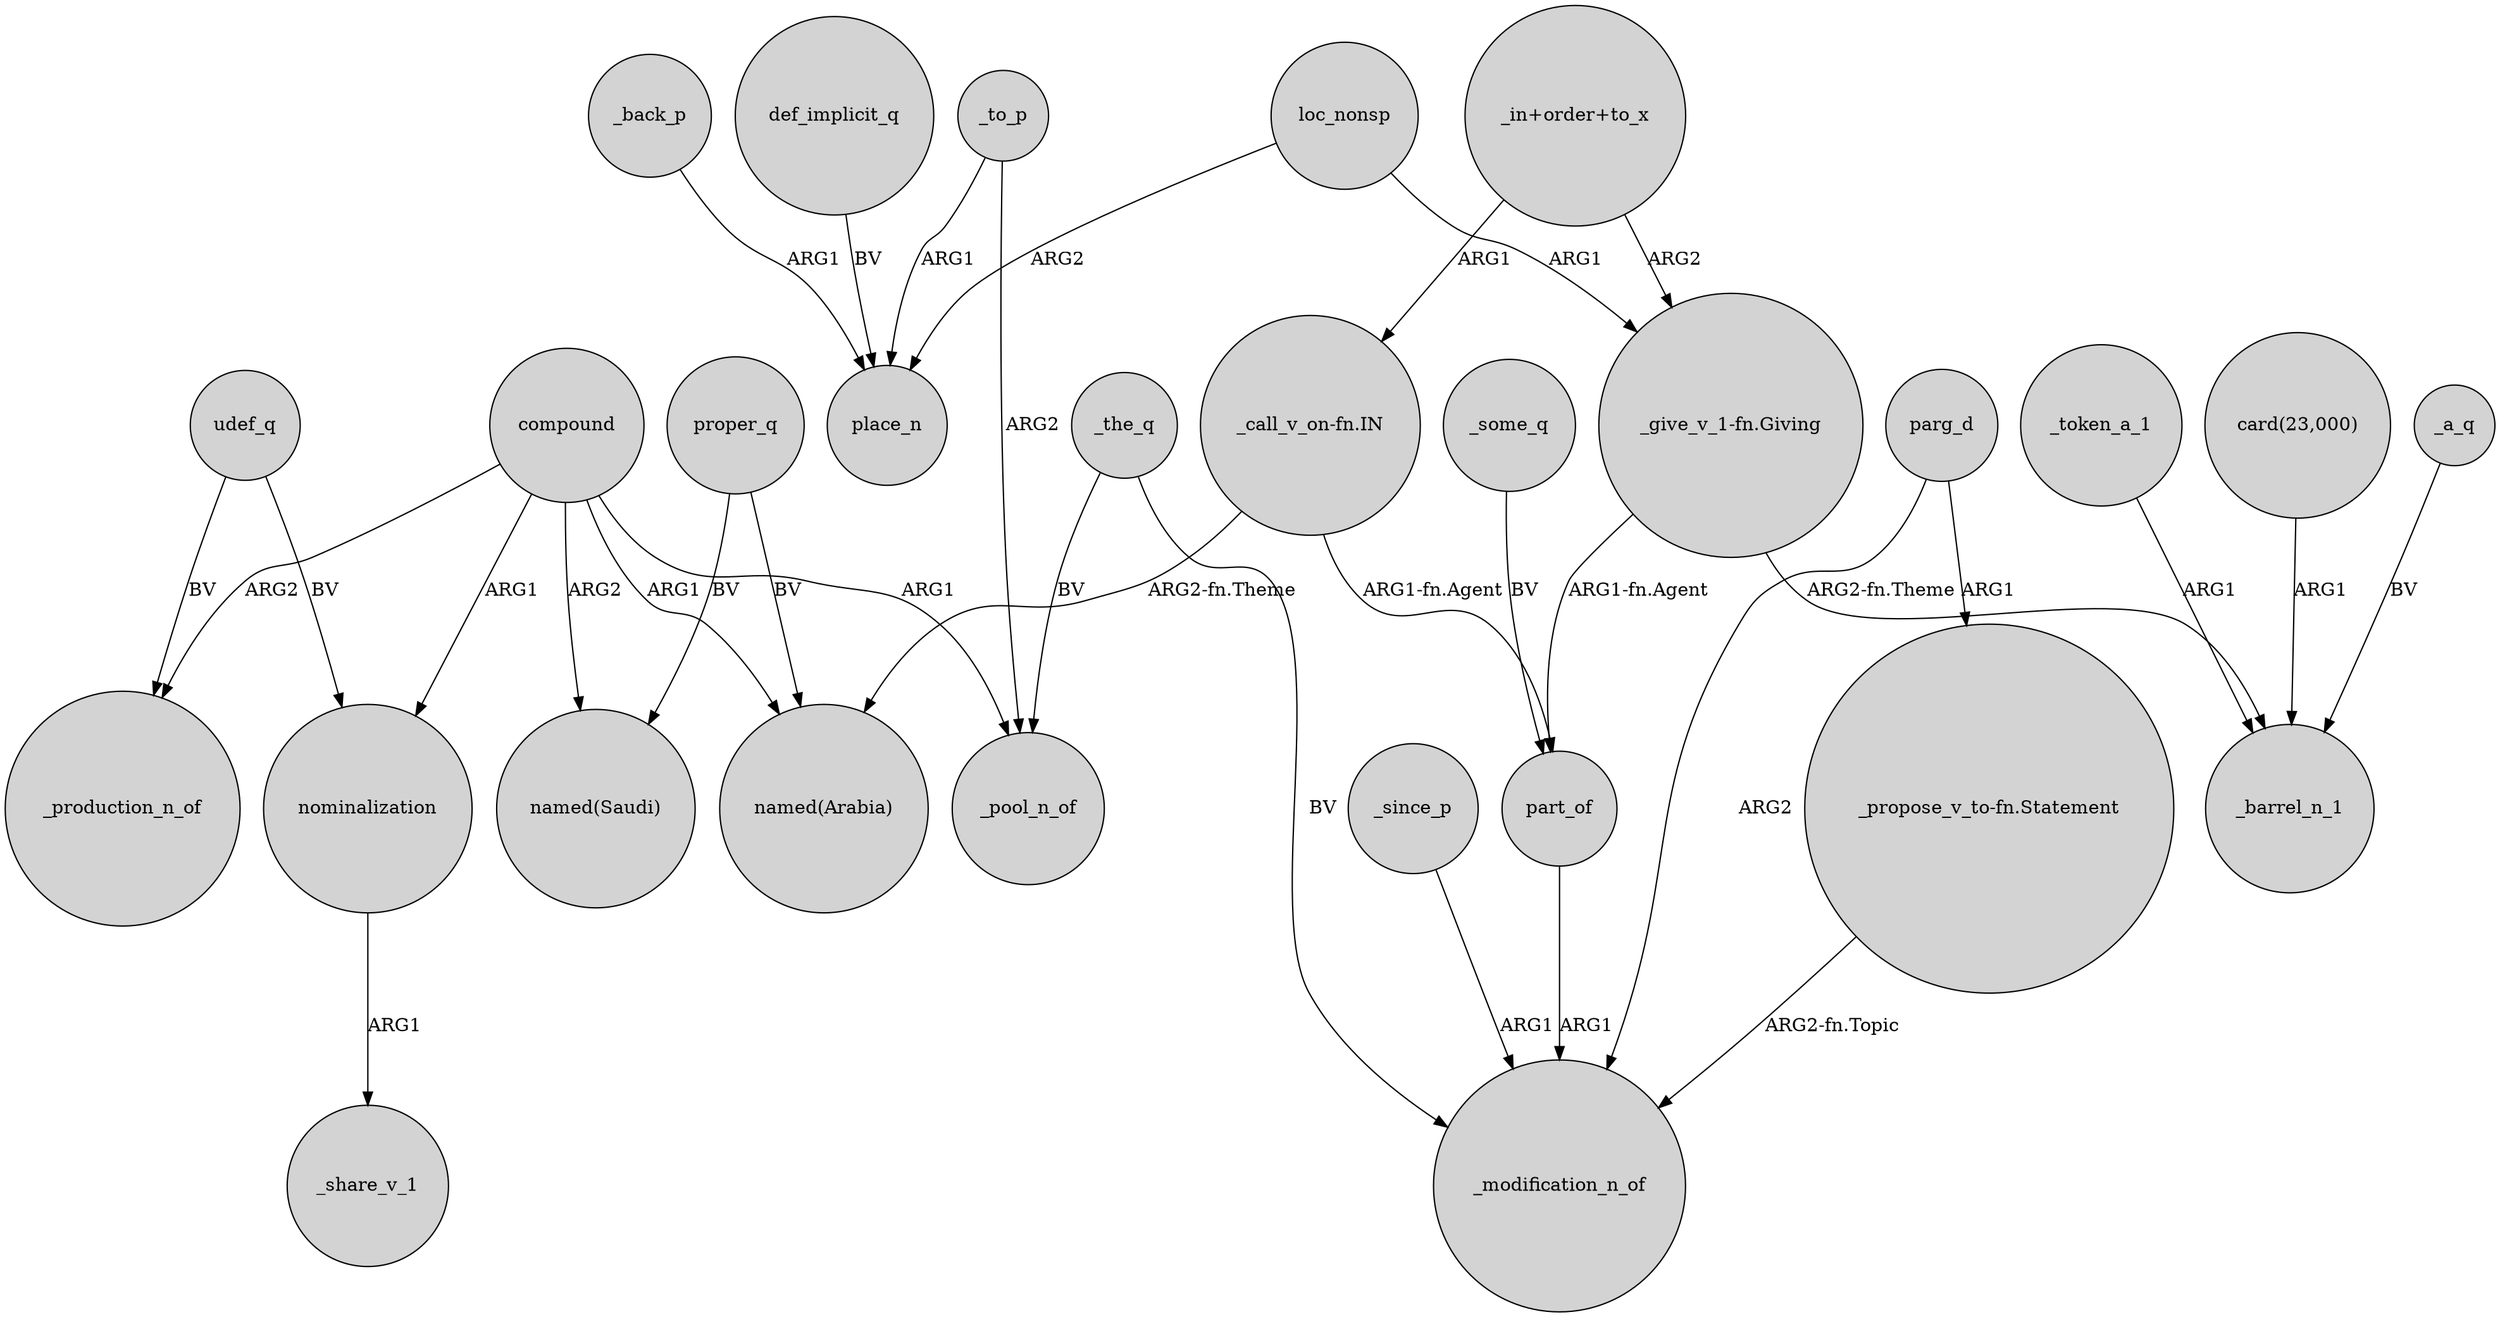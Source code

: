 digraph {
	node [shape=circle style=filled]
	udef_q -> _production_n_of [label=BV]
	compound -> "named(Arabia)" [label=ARG1]
	proper_q -> "named(Arabia)" [label=BV]
	"_in+order+to_x" -> "_call_v_on-fn.IN" [label=ARG1]
	_token_a_1 -> _barrel_n_1 [label=ARG1]
	_to_p -> _pool_n_of [label=ARG2]
	compound -> "named(Saudi)" [label=ARG2]
	compound -> _production_n_of [label=ARG2]
	"_propose_v_to-fn.Statement" -> _modification_n_of [label="ARG2-fn.Topic"]
	def_implicit_q -> place_n [label=BV]
	parg_d -> "_propose_v_to-fn.Statement" [label=ARG1]
	"_call_v_on-fn.IN" -> part_of [label="ARG1-fn.Agent"]
	"_call_v_on-fn.IN" -> "named(Arabia)" [label="ARG2-fn.Theme"]
	proper_q -> "named(Saudi)" [label=BV]
	"_give_v_1-fn.Giving" -> part_of [label="ARG1-fn.Agent"]
	_some_q -> part_of [label=BV]
	compound -> _pool_n_of [label=ARG1]
	"card(23,000)" -> _barrel_n_1 [label=ARG1]
	_the_q -> _modification_n_of [label=BV]
	_since_p -> _modification_n_of [label=ARG1]
	nominalization -> _share_v_1 [label=ARG1]
	part_of -> _modification_n_of [label=ARG1]
	_to_p -> place_n [label=ARG1]
	parg_d -> _modification_n_of [label=ARG2]
	udef_q -> nominalization [label=BV]
	_the_q -> _pool_n_of [label=BV]
	loc_nonsp -> "_give_v_1-fn.Giving" [label=ARG1]
	"_in+order+to_x" -> "_give_v_1-fn.Giving" [label=ARG2]
	loc_nonsp -> place_n [label=ARG2]
	_back_p -> place_n [label=ARG1]
	"_give_v_1-fn.Giving" -> _barrel_n_1 [label="ARG2-fn.Theme"]
	compound -> nominalization [label=ARG1]
	_a_q -> _barrel_n_1 [label=BV]
}

